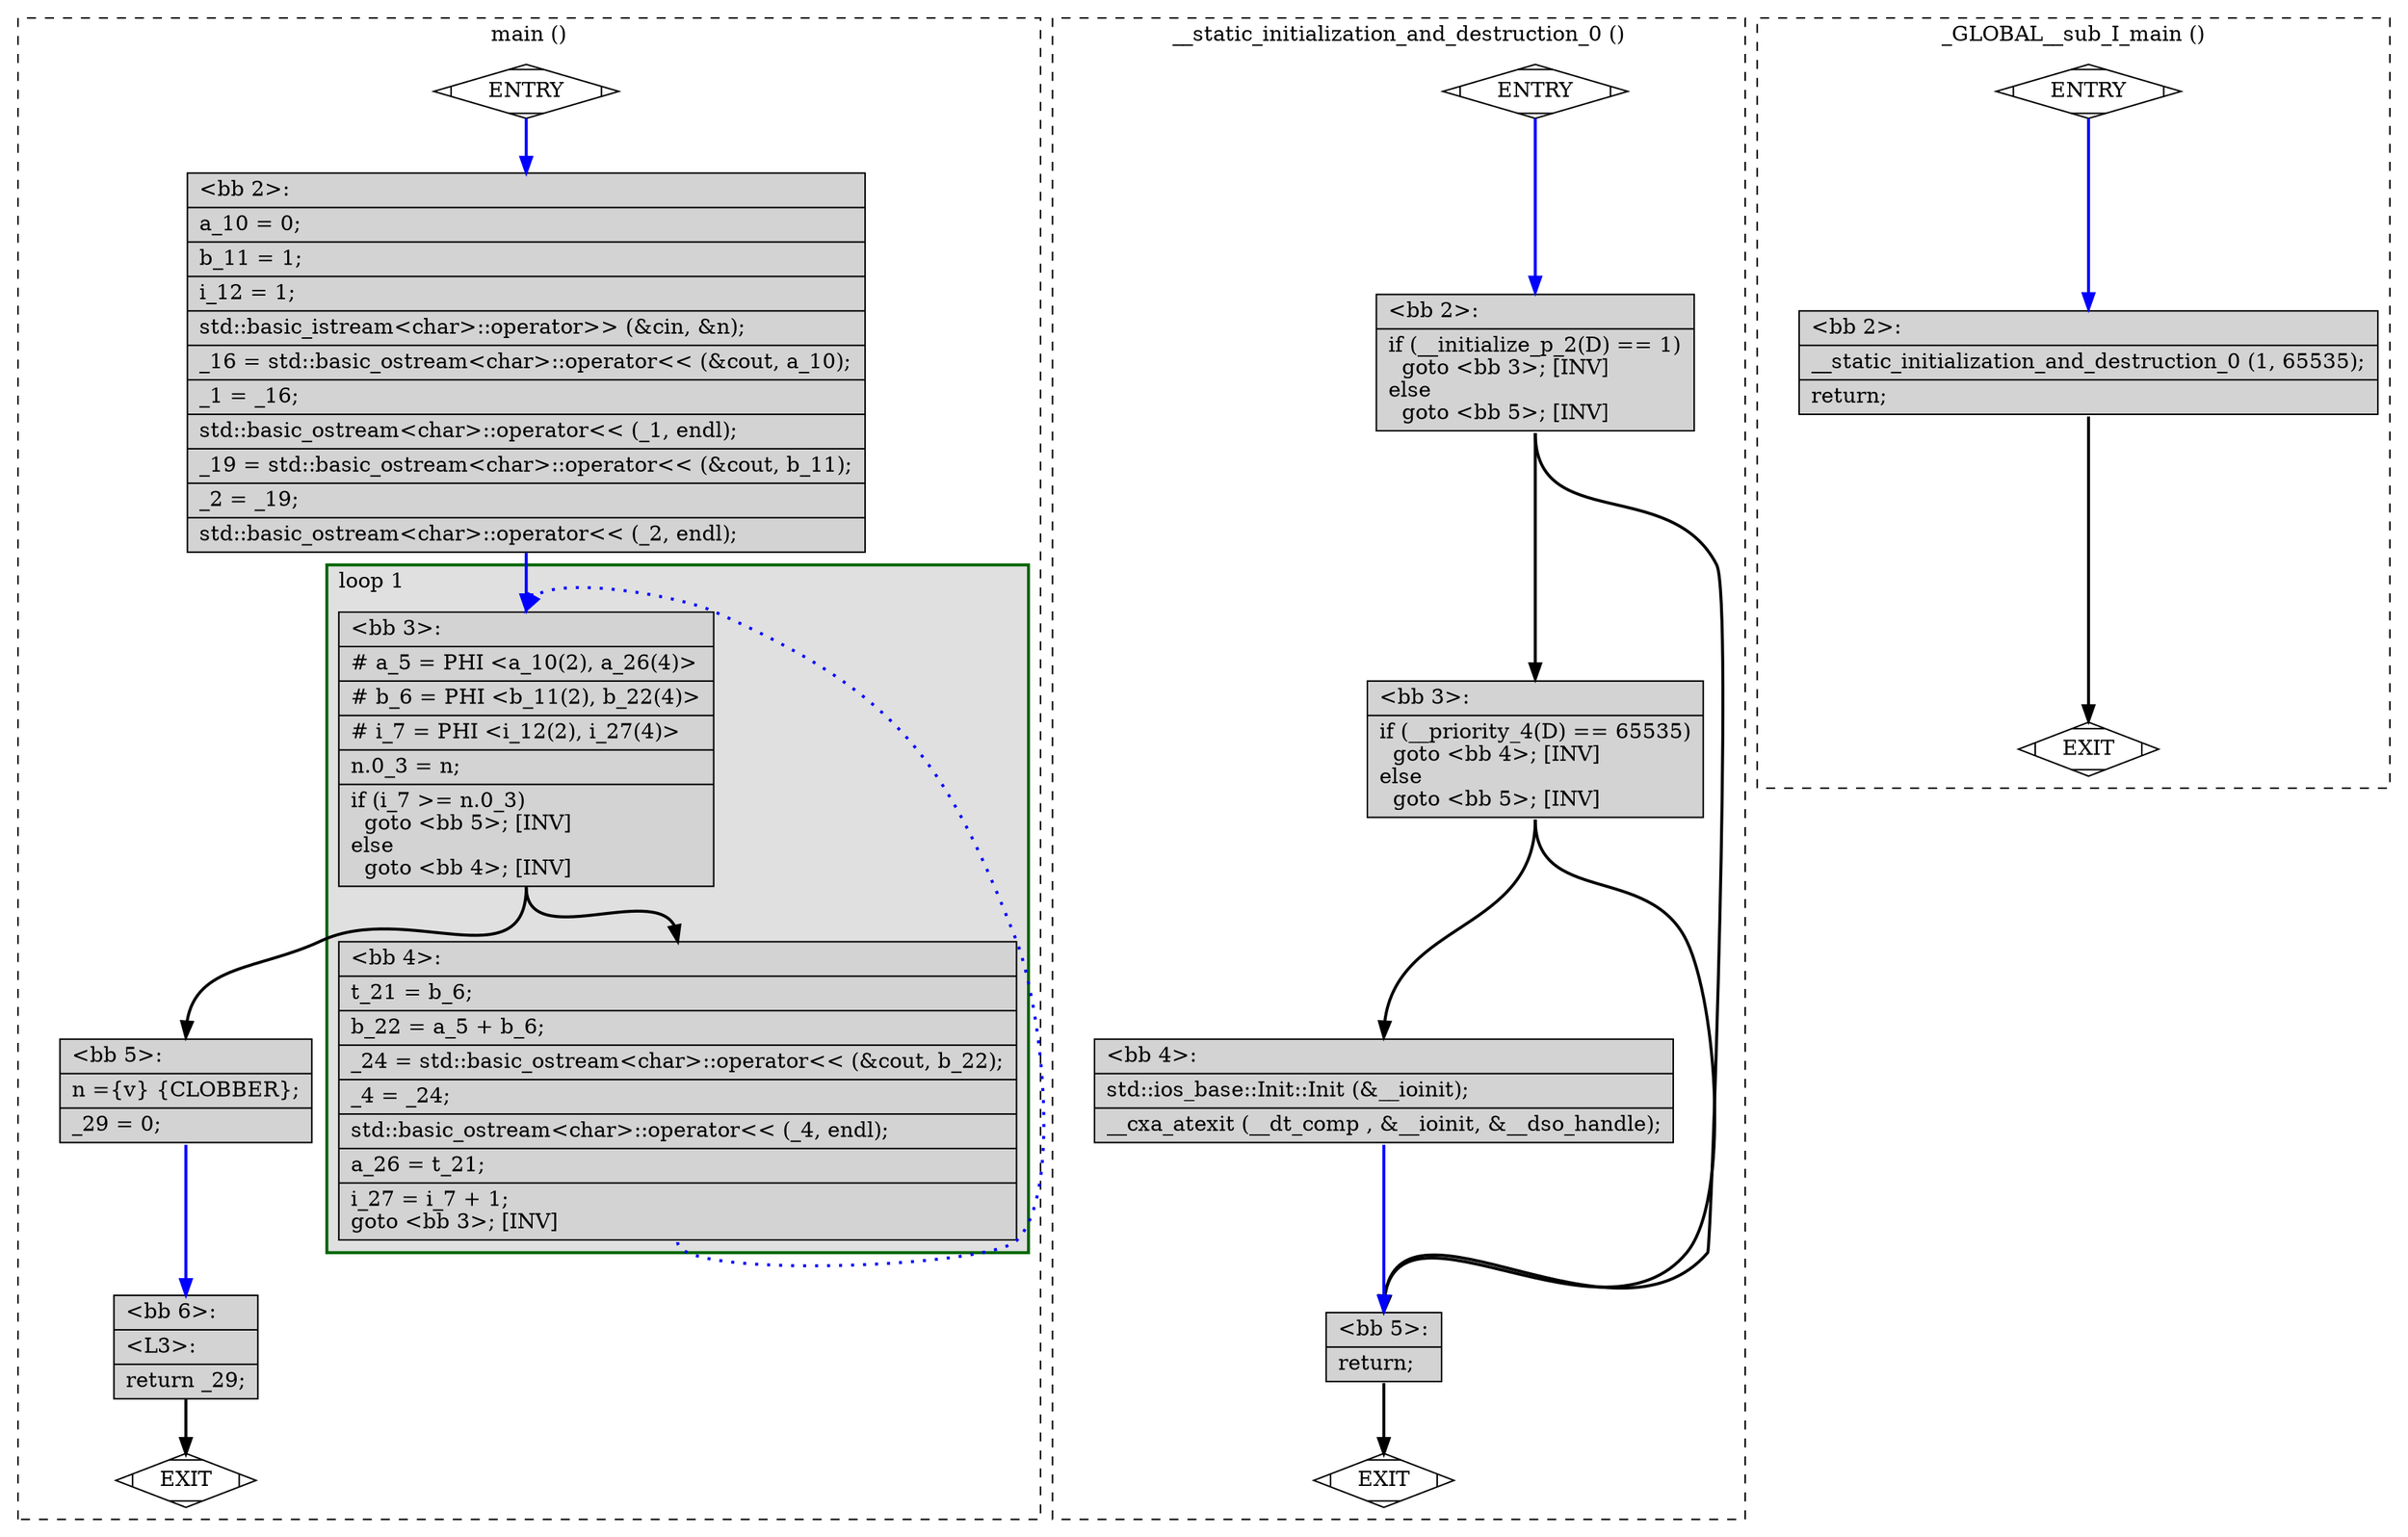 digraph "prework1.cpp.229t.resx" {
overlap=false;
subgraph "cluster_main" {
	style="dashed";
	color="black";
	label="main ()";
	subgraph cluster_1522_1 {
	style="filled";
	color="darkgreen";
	fillcolor="grey88";
	label="loop 1";
	labeljust=l;
	penwidth=2;
	fn_1522_basic_block_3 [shape=record,style=filled,fillcolor=lightgrey,label="{\<bb\ 3\>:\l\
|#\ a_5\ =\ PHI\ \<a_10(2),\ a_26(4)\>\l\
|#\ b_6\ =\ PHI\ \<b_11(2),\ b_22(4)\>\l\
|#\ i_7\ =\ PHI\ \<i_12(2),\ i_27(4)\>\l\
|n.0_3\ =\ n;\l\
|if\ (i_7\ \>=\ n.0_3)\l\
\ \ goto\ \<bb\ 5\>;\ [INV]\l\
else\l\
\ \ goto\ \<bb\ 4\>;\ [INV]\l\
}"];

	fn_1522_basic_block_4 [shape=record,style=filled,fillcolor=lightgrey,label="{\<bb\ 4\>:\l\
|t_21\ =\ b_6;\l\
|b_22\ =\ a_5\ +\ b_6;\l\
|_24\ =\ std::basic_ostream\<char\>::operator\<\<\ (&cout,\ b_22);\l\
|_4\ =\ _24;\l\
|std::basic_ostream\<char\>::operator\<\<\ (_4,\ endl);\l\
|a_26\ =\ t_21;\l\
|i_27\ =\ i_7\ +\ 1;\l\
goto\ \<bb\ 3\>;\ [INV]\l\
}"];

	}
	fn_1522_basic_block_0 [shape=Mdiamond,style=filled,fillcolor=white,label="ENTRY"];

	fn_1522_basic_block_1 [shape=Mdiamond,style=filled,fillcolor=white,label="EXIT"];

	fn_1522_basic_block_2 [shape=record,style=filled,fillcolor=lightgrey,label="{\<bb\ 2\>:\l\
|a_10\ =\ 0;\l\
|b_11\ =\ 1;\l\
|i_12\ =\ 1;\l\
|std::basic_istream\<char\>::operator\>\>\ (&cin,\ &n);\l\
|_16\ =\ std::basic_ostream\<char\>::operator\<\<\ (&cout,\ a_10);\l\
|_1\ =\ _16;\l\
|std::basic_ostream\<char\>::operator\<\<\ (_1,\ endl);\l\
|_19\ =\ std::basic_ostream\<char\>::operator\<\<\ (&cout,\ b_11);\l\
|_2\ =\ _19;\l\
|std::basic_ostream\<char\>::operator\<\<\ (_2,\ endl);\l\
}"];

	fn_1522_basic_block_5 [shape=record,style=filled,fillcolor=lightgrey,label="{\<bb\ 5\>:\l\
|n\ =\{v\}\ \{CLOBBER\};\l\
|_29\ =\ 0;\l\
}"];

	fn_1522_basic_block_6 [shape=record,style=filled,fillcolor=lightgrey,label="{\<bb\ 6\>:\l\
|\<L3\>:\l\
|return\ _29;\l\
}"];

	fn_1522_basic_block_0:s -> fn_1522_basic_block_2:n [style="solid,bold",color=blue,weight=100,constraint=true];
	fn_1522_basic_block_2:s -> fn_1522_basic_block_3:n [style="solid,bold",color=blue,weight=100,constraint=true];
	fn_1522_basic_block_3:s -> fn_1522_basic_block_5:n [style="solid,bold",color=black,weight=10,constraint=true];
	fn_1522_basic_block_3:s -> fn_1522_basic_block_4:n [style="solid,bold",color=black,weight=10,constraint=true];
	fn_1522_basic_block_4:s -> fn_1522_basic_block_3:n [style="dotted,bold",color=blue,weight=10,constraint=false];
	fn_1522_basic_block_5:s -> fn_1522_basic_block_6:n [style="solid,bold",color=blue,weight=100,constraint=true];
	fn_1522_basic_block_6:s -> fn_1522_basic_block_1:n [style="solid,bold",color=black,weight=10,constraint=true];
	fn_1522_basic_block_0:s -> fn_1522_basic_block_1:n [style="invis",constraint=true];
}
subgraph "cluster___static_initialization_and_destruction_0" {
	style="dashed";
	color="black";
	label="__static_initialization_and_destruction_0 ()";
	fn_2008_basic_block_0 [shape=Mdiamond,style=filled,fillcolor=white,label="ENTRY"];

	fn_2008_basic_block_1 [shape=Mdiamond,style=filled,fillcolor=white,label="EXIT"];

	fn_2008_basic_block_2 [shape=record,style=filled,fillcolor=lightgrey,label="{\<bb\ 2\>:\l\
|if\ (__initialize_p_2(D)\ ==\ 1)\l\
\ \ goto\ \<bb\ 3\>;\ [INV]\l\
else\l\
\ \ goto\ \<bb\ 5\>;\ [INV]\l\
}"];

	fn_2008_basic_block_3 [shape=record,style=filled,fillcolor=lightgrey,label="{\<bb\ 3\>:\l\
|if\ (__priority_4(D)\ ==\ 65535)\l\
\ \ goto\ \<bb\ 4\>;\ [INV]\l\
else\l\
\ \ goto\ \<bb\ 5\>;\ [INV]\l\
}"];

	fn_2008_basic_block_4 [shape=record,style=filled,fillcolor=lightgrey,label="{\<bb\ 4\>:\l\
|std::ios_base::Init::Init\ (&__ioinit);\l\
|__cxa_atexit\ (__dt_comp\ ,\ &__ioinit,\ &__dso_handle);\l\
}"];

	fn_2008_basic_block_5 [shape=record,style=filled,fillcolor=lightgrey,label="{\<bb\ 5\>:\l\
|return;\l\
}"];

	fn_2008_basic_block_0:s -> fn_2008_basic_block_2:n [style="solid,bold",color=blue,weight=100,constraint=true];
	fn_2008_basic_block_2:s -> fn_2008_basic_block_3:n [style="solid,bold",color=black,weight=10,constraint=true];
	fn_2008_basic_block_2:s -> fn_2008_basic_block_5:n [style="solid,bold",color=black,weight=10,constraint=true];
	fn_2008_basic_block_3:s -> fn_2008_basic_block_4:n [style="solid,bold",color=black,weight=10,constraint=true];
	fn_2008_basic_block_3:s -> fn_2008_basic_block_5:n [style="solid,bold",color=black,weight=10,constraint=true];
	fn_2008_basic_block_4:s -> fn_2008_basic_block_5:n [style="solid,bold",color=blue,weight=100,constraint=true];
	fn_2008_basic_block_5:s -> fn_2008_basic_block_1:n [style="solid,bold",color=black,weight=10,constraint=true];
	fn_2008_basic_block_0:s -> fn_2008_basic_block_1:n [style="invis",constraint=true];
}
subgraph "cluster__GLOBAL__sub_I_main" {
	style="dashed";
	color="black";
	label="_GLOBAL__sub_I_main ()";
	fn_2009_basic_block_0 [shape=Mdiamond,style=filled,fillcolor=white,label="ENTRY"];

	fn_2009_basic_block_1 [shape=Mdiamond,style=filled,fillcolor=white,label="EXIT"];

	fn_2009_basic_block_2 [shape=record,style=filled,fillcolor=lightgrey,label="{\<bb\ 2\>:\l\
|__static_initialization_and_destruction_0\ (1,\ 65535);\l\
|return;\l\
}"];

	fn_2009_basic_block_0:s -> fn_2009_basic_block_2:n [style="solid,bold",color=blue,weight=100,constraint=true];
	fn_2009_basic_block_2:s -> fn_2009_basic_block_1:n [style="solid,bold",color=black,weight=10,constraint=true];
	fn_2009_basic_block_0:s -> fn_2009_basic_block_1:n [style="invis",constraint=true];
}
}
